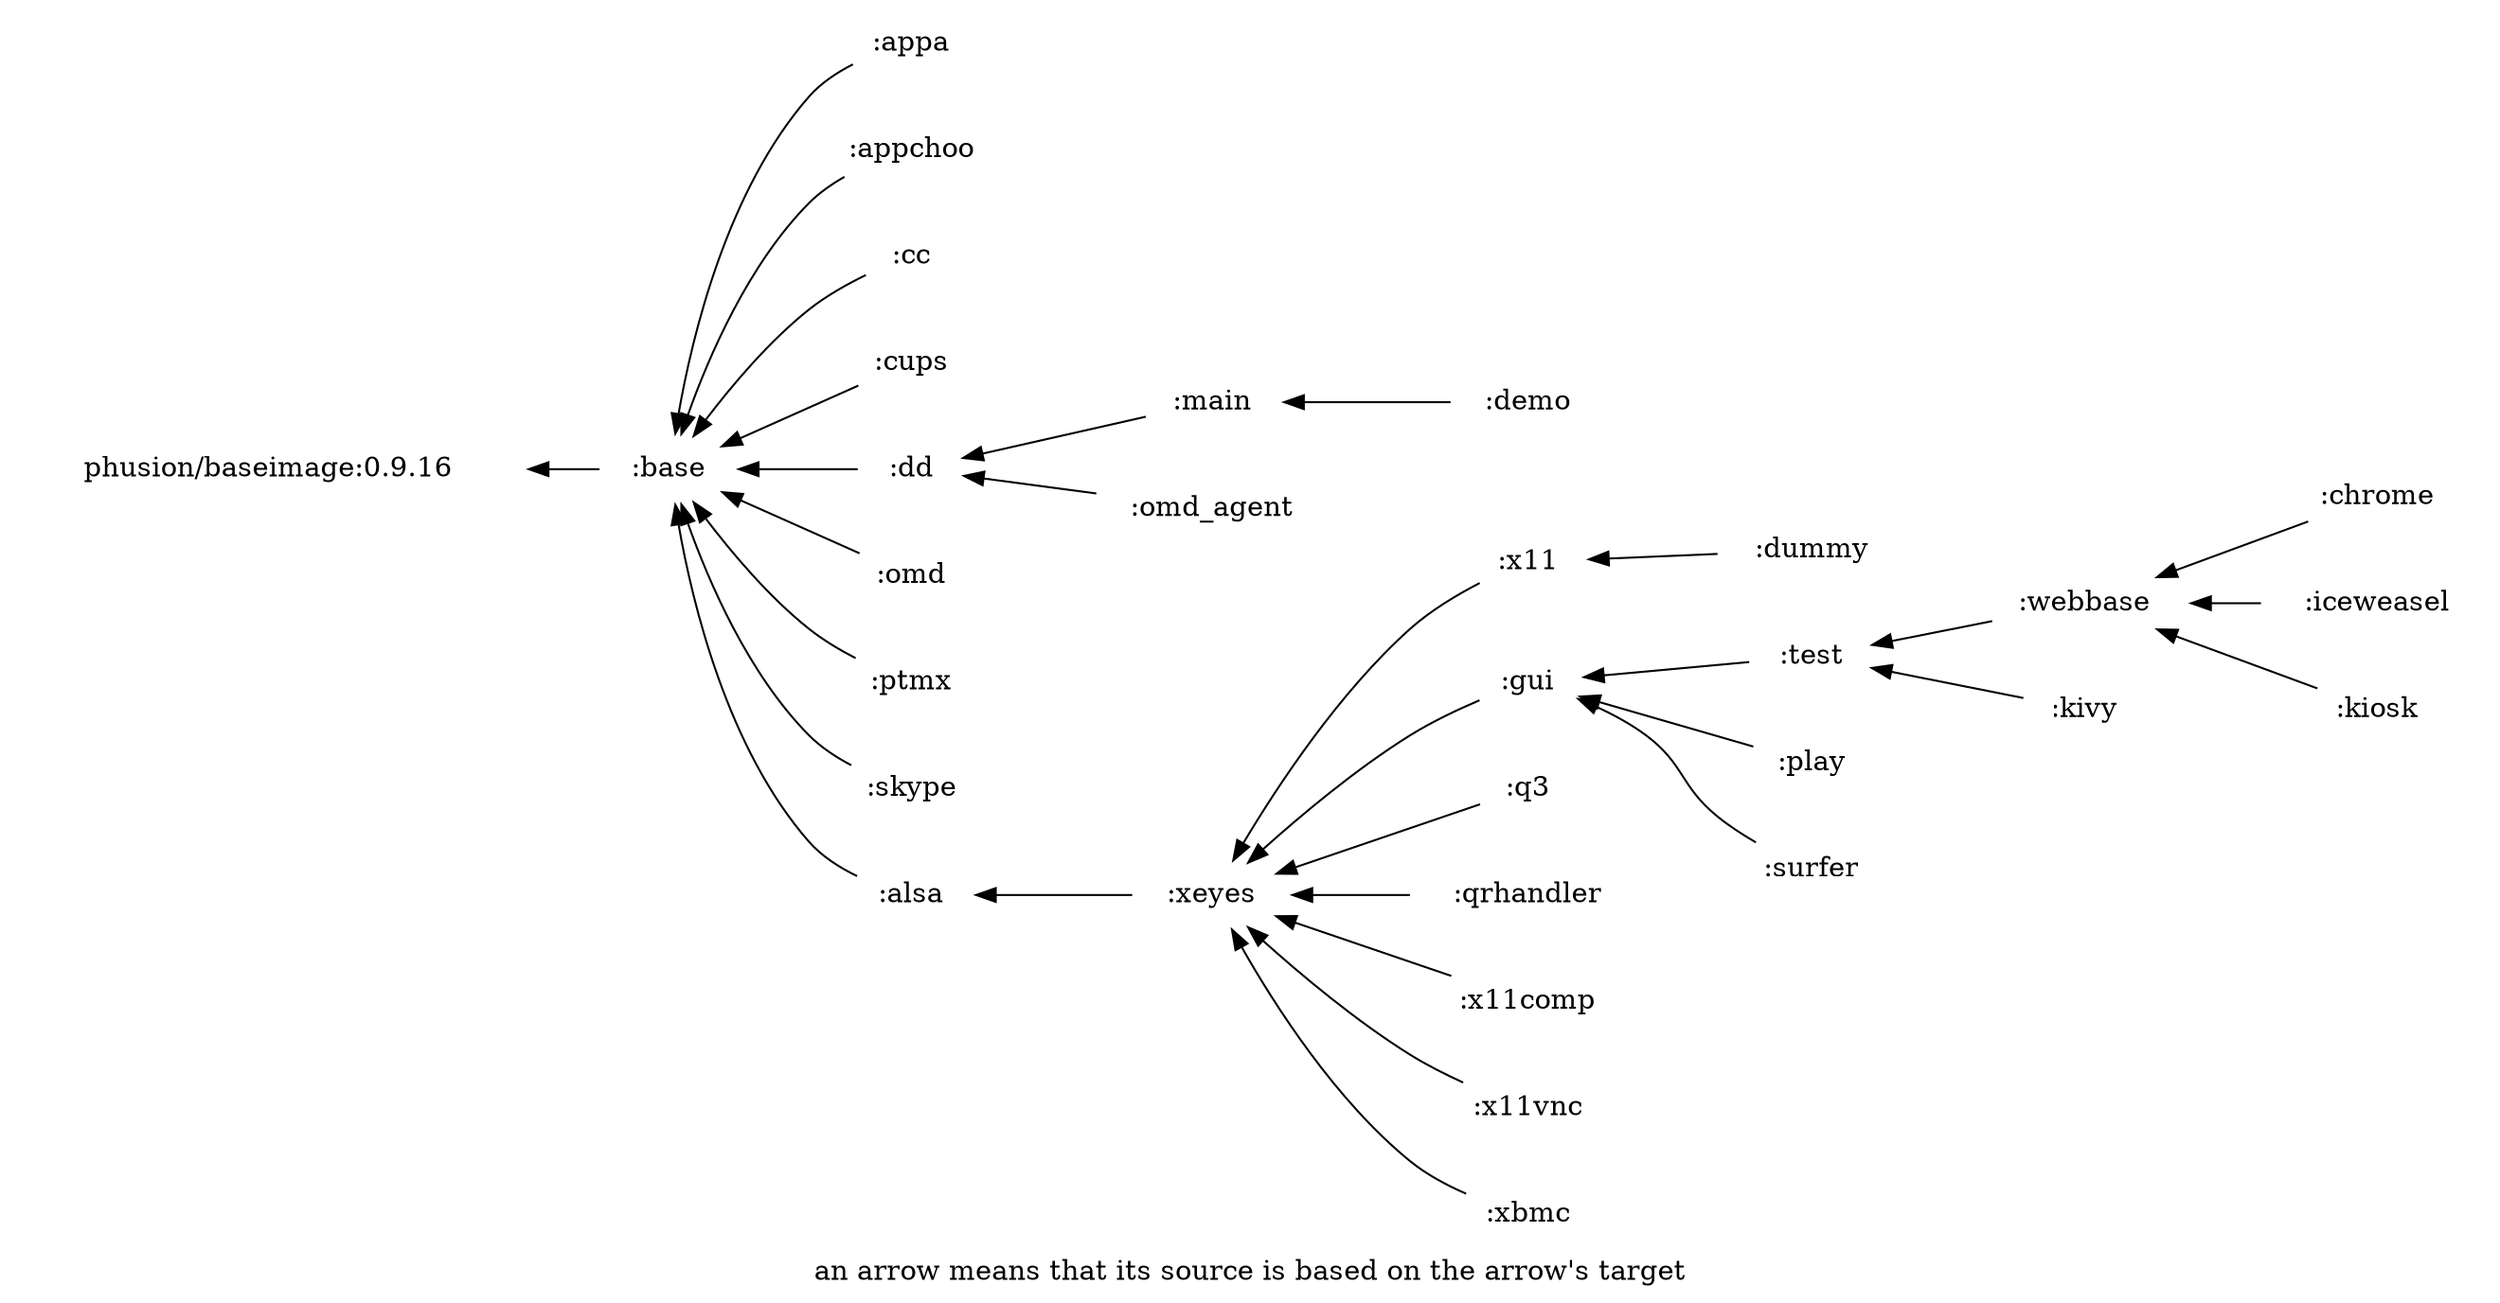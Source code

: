 digraph deps{ graph [label="an arrow means that its source is based on the arrow's target", labelloc=b]; node [color=white]; rankdir = RL;
":alsa" -> ":base" ;
":appa" -> ":base" ;
":appchoo" -> ":base" ;
":base" -> "phusion/baseimage:0.9.16" ;
":cc" -> ":base" ;
":chrome" -> ":webbase" ;
":cups" -> ":base" ;
":dd" -> ":base" ;
":demo" -> ":main" ;
":dummy" -> ":x11" ;
":gui" -> ":xeyes" ;
":iceweasel" -> ":webbase" ;
":kiosk" -> ":webbase" ;
":kivy" -> ":test" ;
":main" -> ":dd" ;
":omd" -> ":base" ;
":omd_agent" -> ":dd" ;
":play" -> ":gui" ;
":ptmx" -> ":base" ;
":q3" -> ":xeyes" ;
":qrhandler" -> ":xeyes" ;
":skype" -> ":base" ;
":surfer" -> ":gui" ;
":test" -> ":gui" ;
":webbase" -> ":test" ;
":x11" -> ":xeyes" ;
":x11comp" -> ":xeyes" ;
":x11vnc" -> ":xeyes" ;
":xbmc" -> ":xeyes" ;
":xeyes" -> ":alsa" ;
}
